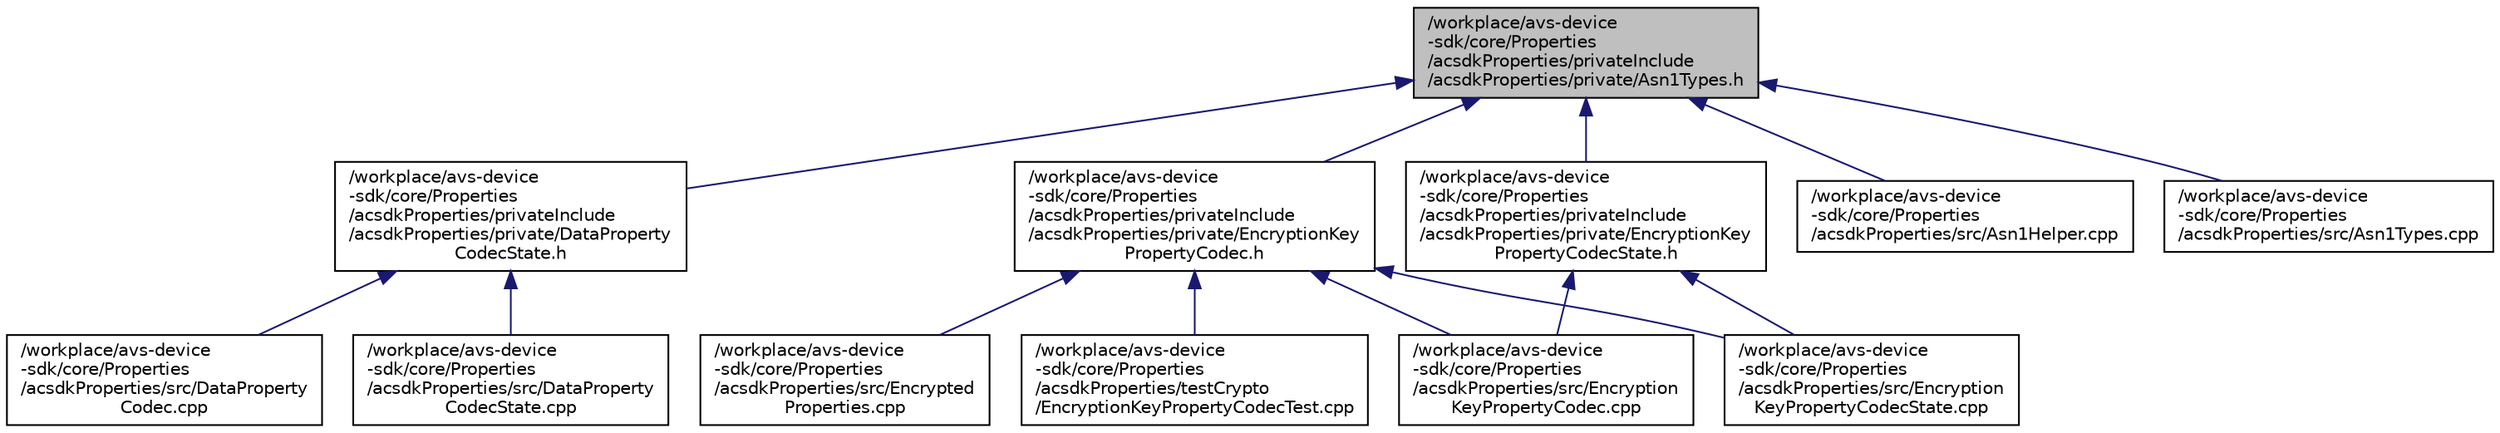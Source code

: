 digraph "/workplace/avs-device-sdk/core/Properties/acsdkProperties/privateInclude/acsdkProperties/private/Asn1Types.h"
{
 // LATEX_PDF_SIZE
  edge [fontname="Helvetica",fontsize="10",labelfontname="Helvetica",labelfontsize="10"];
  node [fontname="Helvetica",fontsize="10",shape=record];
  Node1 [label="/workplace/avs-device\l-sdk/core/Properties\l/acsdkProperties/privateInclude\l/acsdkProperties/private/Asn1Types.h",height=0.2,width=0.4,color="black", fillcolor="grey75", style="filled", fontcolor="black",tooltip=" "];
  Node1 -> Node2 [dir="back",color="midnightblue",fontsize="10",style="solid",fontname="Helvetica"];
  Node2 [label="/workplace/avs-device\l-sdk/core/Properties\l/acsdkProperties/privateInclude\l/acsdkProperties/private/DataProperty\lCodecState.h",height=0.2,width=0.4,color="black", fillcolor="white", style="filled",URL="$_data_property_codec_state_8h.html",tooltip=" "];
  Node2 -> Node3 [dir="back",color="midnightblue",fontsize="10",style="solid",fontname="Helvetica"];
  Node3 [label="/workplace/avs-device\l-sdk/core/Properties\l/acsdkProperties/src/DataProperty\lCodec.cpp",height=0.2,width=0.4,color="black", fillcolor="white", style="filled",URL="$_data_property_codec_8cpp.html",tooltip=" "];
  Node2 -> Node4 [dir="back",color="midnightblue",fontsize="10",style="solid",fontname="Helvetica"];
  Node4 [label="/workplace/avs-device\l-sdk/core/Properties\l/acsdkProperties/src/DataProperty\lCodecState.cpp",height=0.2,width=0.4,color="black", fillcolor="white", style="filled",URL="$_data_property_codec_state_8cpp.html",tooltip=" "];
  Node1 -> Node5 [dir="back",color="midnightblue",fontsize="10",style="solid",fontname="Helvetica"];
  Node5 [label="/workplace/avs-device\l-sdk/core/Properties\l/acsdkProperties/privateInclude\l/acsdkProperties/private/EncryptionKey\lPropertyCodec.h",height=0.2,width=0.4,color="black", fillcolor="white", style="filled",URL="$_encryption_key_property_codec_8h.html",tooltip=" "];
  Node5 -> Node6 [dir="back",color="midnightblue",fontsize="10",style="solid",fontname="Helvetica"];
  Node6 [label="/workplace/avs-device\l-sdk/core/Properties\l/acsdkProperties/src/Encrypted\lProperties.cpp",height=0.2,width=0.4,color="black", fillcolor="white", style="filled",URL="$_encrypted_properties_8cpp.html",tooltip=" "];
  Node5 -> Node7 [dir="back",color="midnightblue",fontsize="10",style="solid",fontname="Helvetica"];
  Node7 [label="/workplace/avs-device\l-sdk/core/Properties\l/acsdkProperties/src/Encryption\lKeyPropertyCodec.cpp",height=0.2,width=0.4,color="black", fillcolor="white", style="filled",URL="$_encryption_key_property_codec_8cpp.html",tooltip=" "];
  Node5 -> Node8 [dir="back",color="midnightblue",fontsize="10",style="solid",fontname="Helvetica"];
  Node8 [label="/workplace/avs-device\l-sdk/core/Properties\l/acsdkProperties/src/Encryption\lKeyPropertyCodecState.cpp",height=0.2,width=0.4,color="black", fillcolor="white", style="filled",URL="$_encryption_key_property_codec_state_8cpp.html",tooltip=" "];
  Node5 -> Node9 [dir="back",color="midnightblue",fontsize="10",style="solid",fontname="Helvetica"];
  Node9 [label="/workplace/avs-device\l-sdk/core/Properties\l/acsdkProperties/testCrypto\l/EncryptionKeyPropertyCodecTest.cpp",height=0.2,width=0.4,color="black", fillcolor="white", style="filled",URL="$_encryption_key_property_codec_test_8cpp.html",tooltip=" "];
  Node1 -> Node10 [dir="back",color="midnightblue",fontsize="10",style="solid",fontname="Helvetica"];
  Node10 [label="/workplace/avs-device\l-sdk/core/Properties\l/acsdkProperties/privateInclude\l/acsdkProperties/private/EncryptionKey\lPropertyCodecState.h",height=0.2,width=0.4,color="black", fillcolor="white", style="filled",URL="$_encryption_key_property_codec_state_8h.html",tooltip=" "];
  Node10 -> Node7 [dir="back",color="midnightblue",fontsize="10",style="solid",fontname="Helvetica"];
  Node10 -> Node8 [dir="back",color="midnightblue",fontsize="10",style="solid",fontname="Helvetica"];
  Node1 -> Node11 [dir="back",color="midnightblue",fontsize="10",style="solid",fontname="Helvetica"];
  Node11 [label="/workplace/avs-device\l-sdk/core/Properties\l/acsdkProperties/src/Asn1Helper.cpp",height=0.2,width=0.4,color="black", fillcolor="white", style="filled",URL="$_asn1_helper_8cpp.html",tooltip=" "];
  Node1 -> Node12 [dir="back",color="midnightblue",fontsize="10",style="solid",fontname="Helvetica"];
  Node12 [label="/workplace/avs-device\l-sdk/core/Properties\l/acsdkProperties/src/Asn1Types.cpp",height=0.2,width=0.4,color="black", fillcolor="white", style="filled",URL="$_asn1_types_8cpp.html",tooltip=" "];
}
